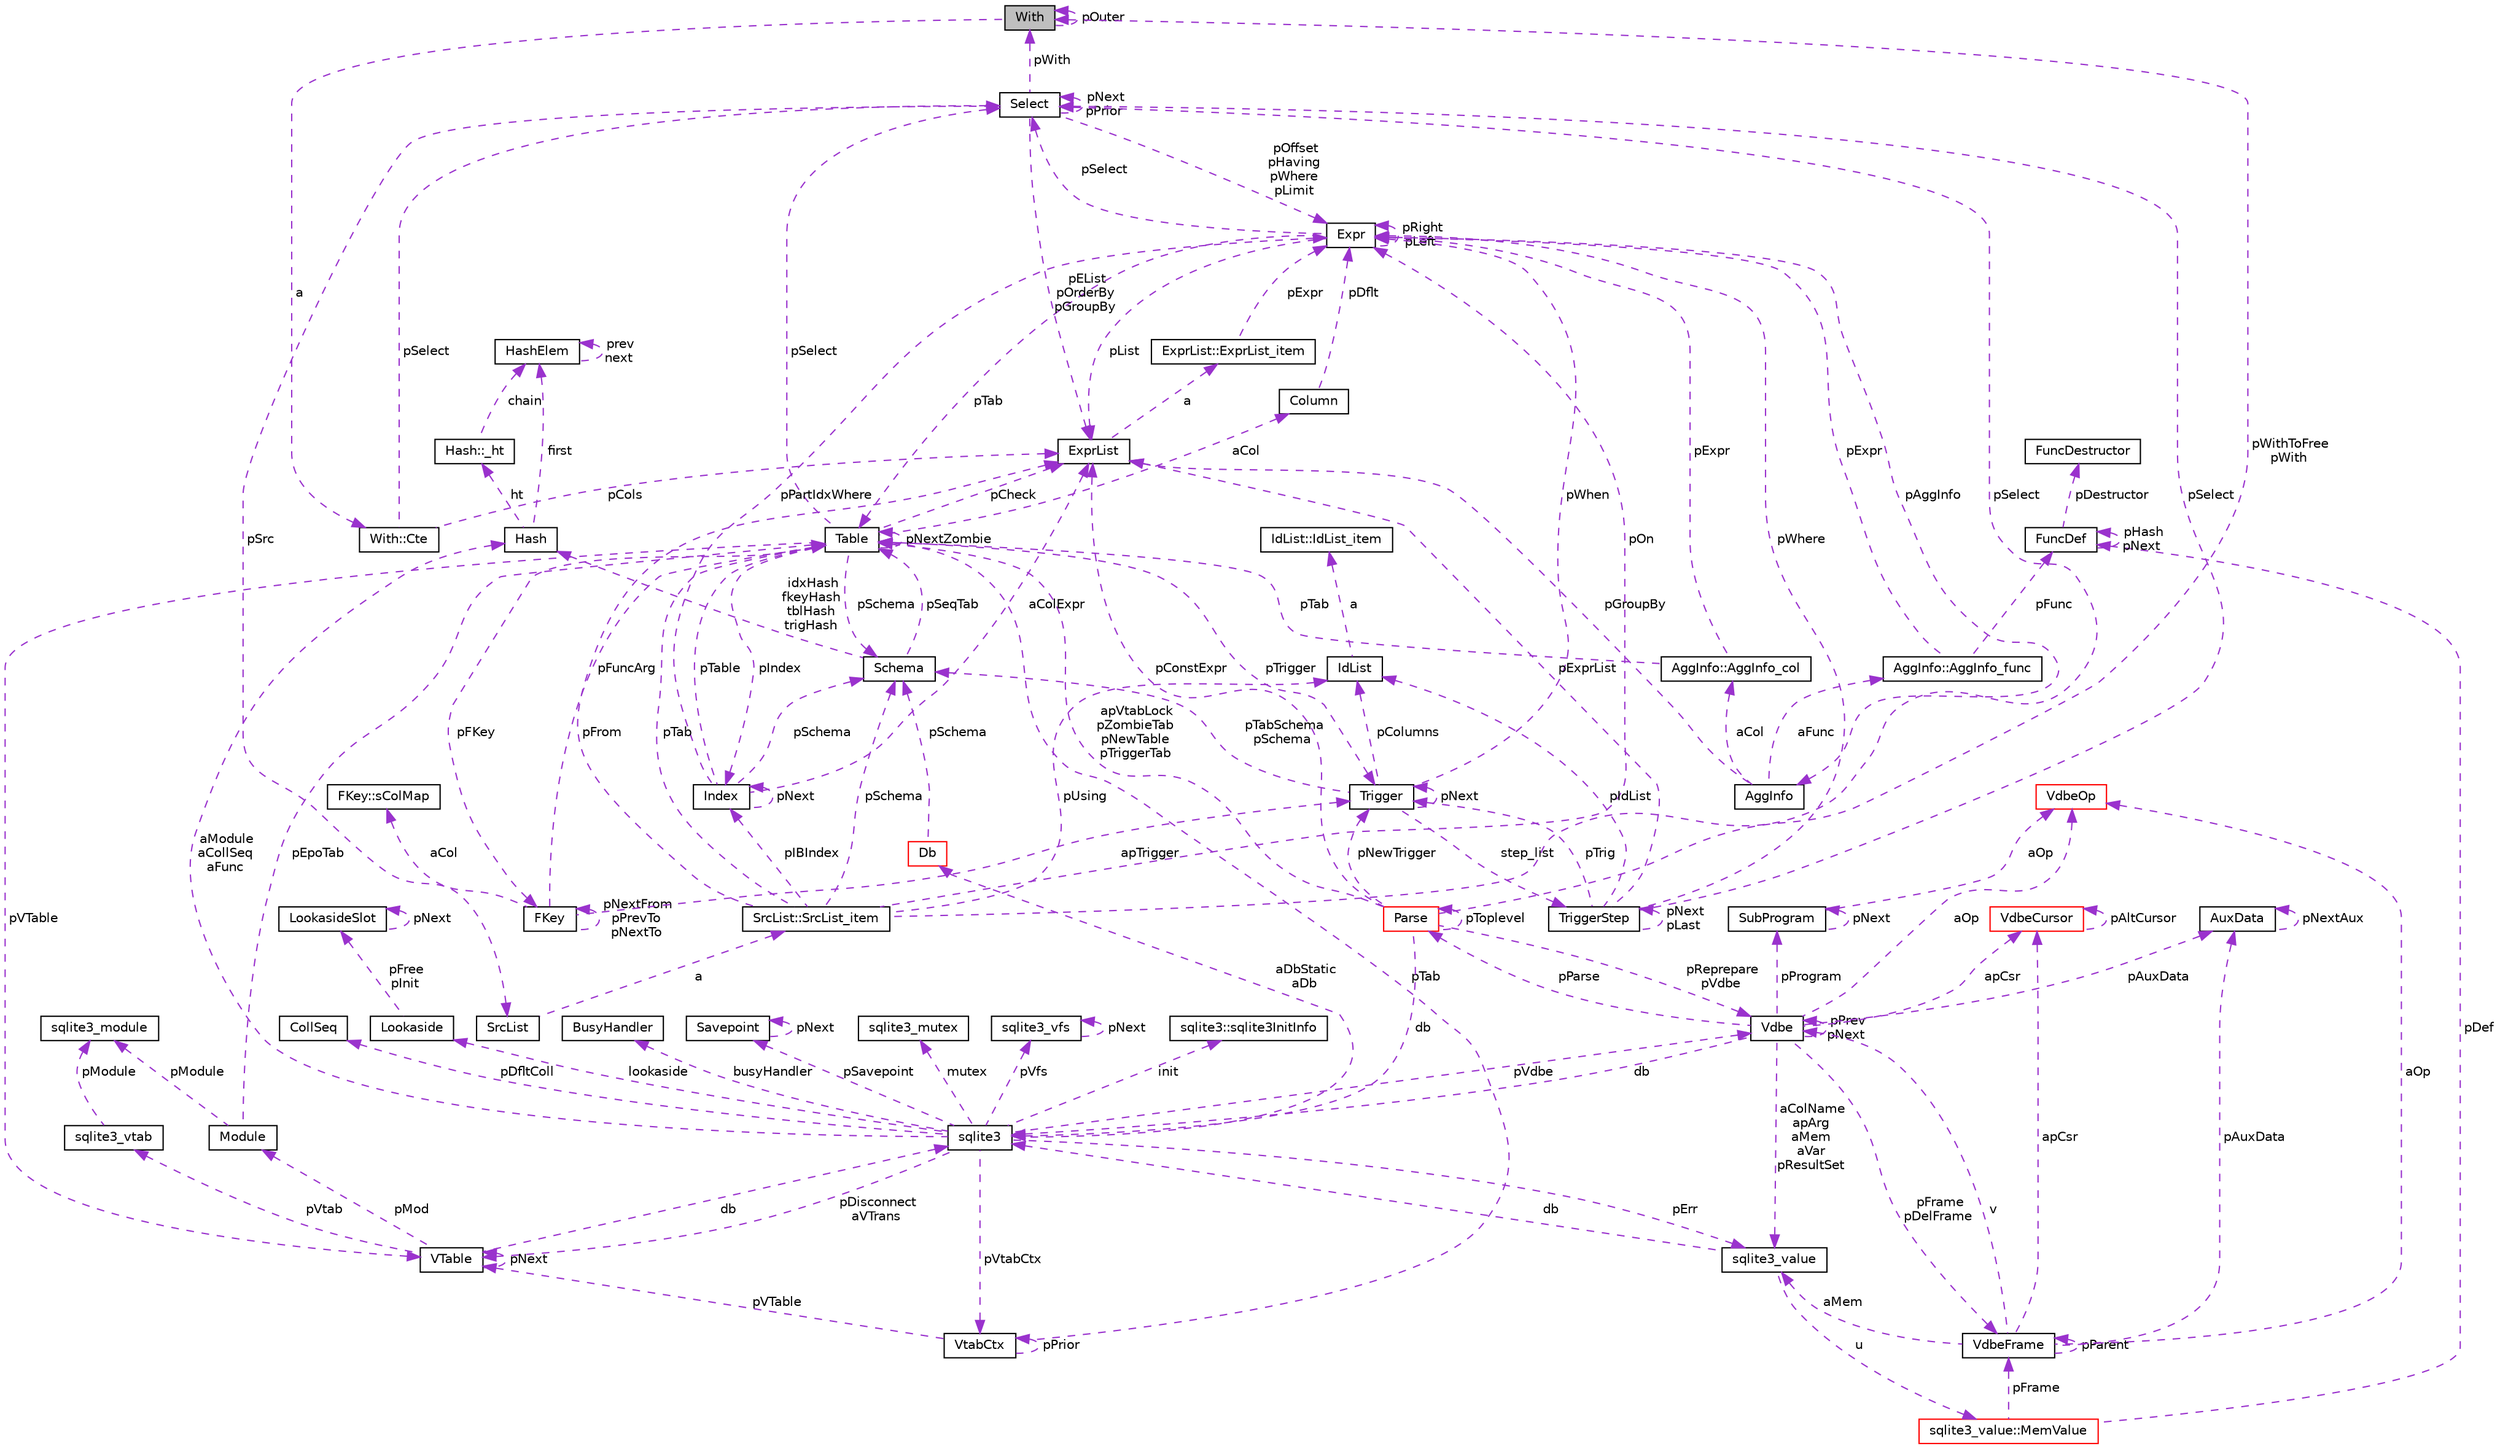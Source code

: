 digraph "With"
{
  edge [fontname="Helvetica",fontsize="10",labelfontname="Helvetica",labelfontsize="10"];
  node [fontname="Helvetica",fontsize="10",shape=record];
  Node1 [label="With",height=0.2,width=0.4,color="black", fillcolor="grey75", style="filled", fontcolor="black"];
  Node2 -> Node1 [dir="back",color="darkorchid3",fontsize="10",style="dashed",label=" a" ,fontname="Helvetica"];
  Node2 [label="With::Cte",height=0.2,width=0.4,color="black", fillcolor="white", style="filled",URL="$structWith_1_1Cte.html"];
  Node3 -> Node2 [dir="back",color="darkorchid3",fontsize="10",style="dashed",label=" pSelect" ,fontname="Helvetica"];
  Node3 [label="Select",height=0.2,width=0.4,color="black", fillcolor="white", style="filled",URL="$structSelect.html"];
  Node4 -> Node3 [dir="back",color="darkorchid3",fontsize="10",style="dashed",label=" pOffset\npHaving\npWhere\npLimit" ,fontname="Helvetica"];
  Node4 [label="Expr",height=0.2,width=0.4,color="black", fillcolor="white", style="filled",URL="$structExpr.html"];
  Node5 -> Node4 [dir="back",color="darkorchid3",fontsize="10",style="dashed",label=" pAggInfo" ,fontname="Helvetica"];
  Node5 [label="AggInfo",height=0.2,width=0.4,color="black", fillcolor="white", style="filled",URL="$structAggInfo.html"];
  Node6 -> Node5 [dir="back",color="darkorchid3",fontsize="10",style="dashed",label=" aCol" ,fontname="Helvetica"];
  Node6 [label="AggInfo::AggInfo_col",height=0.2,width=0.4,color="black", fillcolor="white", style="filled",URL="$structAggInfo_1_1AggInfo__col.html"];
  Node4 -> Node6 [dir="back",color="darkorchid3",fontsize="10",style="dashed",label=" pExpr" ,fontname="Helvetica"];
  Node7 -> Node6 [dir="back",color="darkorchid3",fontsize="10",style="dashed",label=" pTab" ,fontname="Helvetica"];
  Node7 [label="Table",height=0.2,width=0.4,color="black", fillcolor="white", style="filled",URL="$structTable.html"];
  Node8 -> Node7 [dir="back",color="darkorchid3",fontsize="10",style="dashed",label=" pSchema" ,fontname="Helvetica"];
  Node8 [label="Schema",height=0.2,width=0.4,color="black", fillcolor="white", style="filled",URL="$structSchema.html"];
  Node7 -> Node8 [dir="back",color="darkorchid3",fontsize="10",style="dashed",label=" pSeqTab" ,fontname="Helvetica"];
  Node9 -> Node8 [dir="back",color="darkorchid3",fontsize="10",style="dashed",label=" idxHash\nfkeyHash\ntblHash\ntrigHash" ,fontname="Helvetica"];
  Node9 [label="Hash",height=0.2,width=0.4,color="black", fillcolor="white", style="filled",URL="$structHash.html"];
  Node10 -> Node9 [dir="back",color="darkorchid3",fontsize="10",style="dashed",label=" ht" ,fontname="Helvetica"];
  Node10 [label="Hash::_ht",height=0.2,width=0.4,color="black", fillcolor="white", style="filled",URL="$structHash_1_1__ht.html"];
  Node11 -> Node10 [dir="back",color="darkorchid3",fontsize="10",style="dashed",label=" chain" ,fontname="Helvetica"];
  Node11 [label="HashElem",height=0.2,width=0.4,color="black", fillcolor="white", style="filled",URL="$structHashElem.html"];
  Node11 -> Node11 [dir="back",color="darkorchid3",fontsize="10",style="dashed",label=" prev\nnext" ,fontname="Helvetica"];
  Node11 -> Node9 [dir="back",color="darkorchid3",fontsize="10",style="dashed",label=" first" ,fontname="Helvetica"];
  Node12 -> Node7 [dir="back",color="darkorchid3",fontsize="10",style="dashed",label=" aCol" ,fontname="Helvetica"];
  Node12 [label="Column",height=0.2,width=0.4,color="black", fillcolor="white", style="filled",URL="$structColumn.html"];
  Node4 -> Node12 [dir="back",color="darkorchid3",fontsize="10",style="dashed",label=" pDflt" ,fontname="Helvetica"];
  Node13 -> Node7 [dir="back",color="darkorchid3",fontsize="10",style="dashed",label=" pFKey" ,fontname="Helvetica"];
  Node13 [label="FKey",height=0.2,width=0.4,color="black", fillcolor="white", style="filled",URL="$structFKey.html"];
  Node14 -> Node13 [dir="back",color="darkorchid3",fontsize="10",style="dashed",label=" aCol" ,fontname="Helvetica"];
  Node14 [label="FKey::sColMap",height=0.2,width=0.4,color="black", fillcolor="white", style="filled",URL="$structFKey_1_1sColMap.html"];
  Node13 -> Node13 [dir="back",color="darkorchid3",fontsize="10",style="dashed",label=" pNextFrom\npPrevTo\npNextTo" ,fontname="Helvetica"];
  Node7 -> Node13 [dir="back",color="darkorchid3",fontsize="10",style="dashed",label=" pFrom" ,fontname="Helvetica"];
  Node15 -> Node13 [dir="back",color="darkorchid3",fontsize="10",style="dashed",label=" apTrigger" ,fontname="Helvetica"];
  Node15 [label="Trigger",height=0.2,width=0.4,color="black", fillcolor="white", style="filled",URL="$structTrigger.html"];
  Node16 -> Node15 [dir="back",color="darkorchid3",fontsize="10",style="dashed",label=" step_list" ,fontname="Helvetica"];
  Node16 [label="TriggerStep",height=0.2,width=0.4,color="black", fillcolor="white", style="filled",URL="$structTriggerStep.html"];
  Node16 -> Node16 [dir="back",color="darkorchid3",fontsize="10",style="dashed",label=" pNext\npLast" ,fontname="Helvetica"];
  Node4 -> Node16 [dir="back",color="darkorchid3",fontsize="10",style="dashed",label=" pWhere" ,fontname="Helvetica"];
  Node17 -> Node16 [dir="back",color="darkorchid3",fontsize="10",style="dashed",label=" pIdList" ,fontname="Helvetica"];
  Node17 [label="IdList",height=0.2,width=0.4,color="black", fillcolor="white", style="filled",URL="$structIdList.html"];
  Node18 -> Node17 [dir="back",color="darkorchid3",fontsize="10",style="dashed",label=" a" ,fontname="Helvetica"];
  Node18 [label="IdList::IdList_item",height=0.2,width=0.4,color="black", fillcolor="white", style="filled",URL="$structIdList_1_1IdList__item.html"];
  Node3 -> Node16 [dir="back",color="darkorchid3",fontsize="10",style="dashed",label=" pSelect" ,fontname="Helvetica"];
  Node15 -> Node16 [dir="back",color="darkorchid3",fontsize="10",style="dashed",label=" pTrig" ,fontname="Helvetica"];
  Node19 -> Node16 [dir="back",color="darkorchid3",fontsize="10",style="dashed",label=" pExprList" ,fontname="Helvetica"];
  Node19 [label="ExprList",height=0.2,width=0.4,color="black", fillcolor="white", style="filled",URL="$structExprList.html"];
  Node20 -> Node19 [dir="back",color="darkorchid3",fontsize="10",style="dashed",label=" a" ,fontname="Helvetica"];
  Node20 [label="ExprList::ExprList_item",height=0.2,width=0.4,color="black", fillcolor="white", style="filled",URL="$structExprList_1_1ExprList__item.html"];
  Node4 -> Node20 [dir="back",color="darkorchid3",fontsize="10",style="dashed",label=" pExpr" ,fontname="Helvetica"];
  Node8 -> Node15 [dir="back",color="darkorchid3",fontsize="10",style="dashed",label=" pTabSchema\npSchema" ,fontname="Helvetica"];
  Node4 -> Node15 [dir="back",color="darkorchid3",fontsize="10",style="dashed",label=" pWhen" ,fontname="Helvetica"];
  Node17 -> Node15 [dir="back",color="darkorchid3",fontsize="10",style="dashed",label=" pColumns" ,fontname="Helvetica"];
  Node15 -> Node15 [dir="back",color="darkorchid3",fontsize="10",style="dashed",label=" pNext" ,fontname="Helvetica"];
  Node21 -> Node7 [dir="back",color="darkorchid3",fontsize="10",style="dashed",label=" pVTable" ,fontname="Helvetica"];
  Node21 [label="VTable",height=0.2,width=0.4,color="black", fillcolor="white", style="filled",URL="$structVTable.html"];
  Node22 -> Node21 [dir="back",color="darkorchid3",fontsize="10",style="dashed",label=" db" ,fontname="Helvetica"];
  Node22 [label="sqlite3",height=0.2,width=0.4,color="black", fillcolor="white", style="filled",URL="$structsqlite3.html"];
  Node23 -> Node22 [dir="back",color="darkorchid3",fontsize="10",style="dashed",label=" pVdbe" ,fontname="Helvetica"];
  Node23 [label="Vdbe",height=0.2,width=0.4,color="black", fillcolor="white", style="filled",URL="$structVdbe.html"];
  Node23 -> Node23 [dir="back",color="darkorchid3",fontsize="10",style="dashed",label=" pPrev\npNext" ,fontname="Helvetica"];
  Node22 -> Node23 [dir="back",color="darkorchid3",fontsize="10",style="dashed",label=" db" ,fontname="Helvetica"];
  Node24 -> Node23 [dir="back",color="darkorchid3",fontsize="10",style="dashed",label=" aColName\napArg\naMem\naVar\npResultSet" ,fontname="Helvetica"];
  Node24 [label="sqlite3_value",height=0.2,width=0.4,color="black", fillcolor="white", style="filled",URL="$structsqlite3__value.html"];
  Node22 -> Node24 [dir="back",color="darkorchid3",fontsize="10",style="dashed",label=" db" ,fontname="Helvetica"];
  Node25 -> Node24 [dir="back",color="darkorchid3",fontsize="10",style="dashed",label=" u" ,fontname="Helvetica"];
  Node25 [label="sqlite3_value::MemValue",height=0.2,width=0.4,color="red", fillcolor="white", style="filled",URL="$unionsqlite3__value_1_1MemValue.html"];
  Node26 -> Node25 [dir="back",color="darkorchid3",fontsize="10",style="dashed",label=" pFrame" ,fontname="Helvetica"];
  Node26 [label="VdbeFrame",height=0.2,width=0.4,color="black", fillcolor="white", style="filled",URL="$structVdbeFrame.html"];
  Node23 -> Node26 [dir="back",color="darkorchid3",fontsize="10",style="dashed",label=" v" ,fontname="Helvetica"];
  Node24 -> Node26 [dir="back",color="darkorchid3",fontsize="10",style="dashed",label=" aMem" ,fontname="Helvetica"];
  Node26 -> Node26 [dir="back",color="darkorchid3",fontsize="10",style="dashed",label=" pParent" ,fontname="Helvetica"];
  Node27 -> Node26 [dir="back",color="darkorchid3",fontsize="10",style="dashed",label=" pAuxData" ,fontname="Helvetica"];
  Node27 [label="AuxData",height=0.2,width=0.4,color="black", fillcolor="white", style="filled",URL="$structAuxData.html"];
  Node27 -> Node27 [dir="back",color="darkorchid3",fontsize="10",style="dashed",label=" pNextAux" ,fontname="Helvetica"];
  Node28 -> Node26 [dir="back",color="darkorchid3",fontsize="10",style="dashed",label=" apCsr" ,fontname="Helvetica"];
  Node28 [label="VdbeCursor",height=0.2,width=0.4,color="red", fillcolor="white", style="filled",URL="$structVdbeCursor.html"];
  Node28 -> Node28 [dir="back",color="darkorchid3",fontsize="10",style="dashed",label=" pAltCursor" ,fontname="Helvetica"];
  Node29 -> Node26 [dir="back",color="darkorchid3",fontsize="10",style="dashed",label=" aOp" ,fontname="Helvetica"];
  Node29 [label="VdbeOp",height=0.2,width=0.4,color="red", fillcolor="white", style="filled",URL="$structVdbeOp.html"];
  Node30 -> Node25 [dir="back",color="darkorchid3",fontsize="10",style="dashed",label=" pDef" ,fontname="Helvetica"];
  Node30 [label="FuncDef",height=0.2,width=0.4,color="black", fillcolor="white", style="filled",URL="$structFuncDef.html"];
  Node31 -> Node30 [dir="back",color="darkorchid3",fontsize="10",style="dashed",label=" pDestructor" ,fontname="Helvetica"];
  Node31 [label="FuncDestructor",height=0.2,width=0.4,color="black", fillcolor="white", style="filled",URL="$structFuncDestructor.html"];
  Node30 -> Node30 [dir="back",color="darkorchid3",fontsize="10",style="dashed",label=" pHash\npNext" ,fontname="Helvetica"];
  Node26 -> Node23 [dir="back",color="darkorchid3",fontsize="10",style="dashed",label=" pFrame\npDelFrame" ,fontname="Helvetica"];
  Node27 -> Node23 [dir="back",color="darkorchid3",fontsize="10",style="dashed",label=" pAuxData" ,fontname="Helvetica"];
  Node32 -> Node23 [dir="back",color="darkorchid3",fontsize="10",style="dashed",label=" pProgram" ,fontname="Helvetica"];
  Node32 [label="SubProgram",height=0.2,width=0.4,color="black", fillcolor="white", style="filled",URL="$structSubProgram.html"];
  Node32 -> Node32 [dir="back",color="darkorchid3",fontsize="10",style="dashed",label=" pNext" ,fontname="Helvetica"];
  Node29 -> Node32 [dir="back",color="darkorchid3",fontsize="10",style="dashed",label=" aOp" ,fontname="Helvetica"];
  Node28 -> Node23 [dir="back",color="darkorchid3",fontsize="10",style="dashed",label=" apCsr" ,fontname="Helvetica"];
  Node33 -> Node23 [dir="back",color="darkorchid3",fontsize="10",style="dashed",label=" pParse" ,fontname="Helvetica"];
  Node33 [label="Parse",height=0.2,width=0.4,color="red", fillcolor="white", style="filled",URL="$structParse.html"];
  Node23 -> Node33 [dir="back",color="darkorchid3",fontsize="10",style="dashed",label=" pReprepare\npVdbe" ,fontname="Helvetica"];
  Node22 -> Node33 [dir="back",color="darkorchid3",fontsize="10",style="dashed",label=" db" ,fontname="Helvetica"];
  Node1 -> Node33 [dir="back",color="darkorchid3",fontsize="10",style="dashed",label=" pWithToFree\npWith" ,fontname="Helvetica"];
  Node7 -> Node33 [dir="back",color="darkorchid3",fontsize="10",style="dashed",label=" apVtabLock\npZombieTab\npNewTable\npTriggerTab" ,fontname="Helvetica"];
  Node15 -> Node33 [dir="back",color="darkorchid3",fontsize="10",style="dashed",label=" pNewTrigger" ,fontname="Helvetica"];
  Node19 -> Node33 [dir="back",color="darkorchid3",fontsize="10",style="dashed",label=" pConstExpr" ,fontname="Helvetica"];
  Node33 -> Node33 [dir="back",color="darkorchid3",fontsize="10",style="dashed",label=" pToplevel" ,fontname="Helvetica"];
  Node29 -> Node23 [dir="back",color="darkorchid3",fontsize="10",style="dashed",label=" aOp" ,fontname="Helvetica"];
  Node34 -> Node22 [dir="back",color="darkorchid3",fontsize="10",style="dashed",label=" pSavepoint" ,fontname="Helvetica"];
  Node34 [label="Savepoint",height=0.2,width=0.4,color="black", fillcolor="white", style="filled",URL="$structSavepoint.html"];
  Node34 -> Node34 [dir="back",color="darkorchid3",fontsize="10",style="dashed",label=" pNext" ,fontname="Helvetica"];
  Node35 -> Node22 [dir="back",color="darkorchid3",fontsize="10",style="dashed",label=" lookaside" ,fontname="Helvetica"];
  Node35 [label="Lookaside",height=0.2,width=0.4,color="black", fillcolor="white", style="filled",URL="$structLookaside.html"];
  Node36 -> Node35 [dir="back",color="darkorchid3",fontsize="10",style="dashed",label=" pFree\npInit" ,fontname="Helvetica"];
  Node36 [label="LookasideSlot",height=0.2,width=0.4,color="black", fillcolor="white", style="filled",URL="$structLookasideSlot.html"];
  Node36 -> Node36 [dir="back",color="darkorchid3",fontsize="10",style="dashed",label=" pNext" ,fontname="Helvetica"];
  Node24 -> Node22 [dir="back",color="darkorchid3",fontsize="10",style="dashed",label=" pErr" ,fontname="Helvetica"];
  Node37 -> Node22 [dir="back",color="darkorchid3",fontsize="10",style="dashed",label=" mutex" ,fontname="Helvetica"];
  Node37 [label="sqlite3_mutex",height=0.2,width=0.4,color="black", fillcolor="white", style="filled",URL="$structsqlite3__mutex.html"];
  Node38 -> Node22 [dir="back",color="darkorchid3",fontsize="10",style="dashed",label=" pVfs" ,fontname="Helvetica"];
  Node38 [label="sqlite3_vfs",height=0.2,width=0.4,color="black", fillcolor="white", style="filled",URL="$structsqlite3__vfs.html"];
  Node38 -> Node38 [dir="back",color="darkorchid3",fontsize="10",style="dashed",label=" pNext" ,fontname="Helvetica"];
  Node39 -> Node22 [dir="back",color="darkorchid3",fontsize="10",style="dashed",label=" init" ,fontname="Helvetica"];
  Node39 [label="sqlite3::sqlite3InitInfo",height=0.2,width=0.4,color="black", fillcolor="white", style="filled",URL="$structsqlite3_1_1sqlite3InitInfo.html"];
  Node40 -> Node22 [dir="back",color="darkorchid3",fontsize="10",style="dashed",label=" busyHandler" ,fontname="Helvetica"];
  Node40 [label="BusyHandler",height=0.2,width=0.4,color="black", fillcolor="white", style="filled",URL="$structBusyHandler.html"];
  Node41 -> Node22 [dir="back",color="darkorchid3",fontsize="10",style="dashed",label=" pVtabCtx" ,fontname="Helvetica"];
  Node41 [label="VtabCtx",height=0.2,width=0.4,color="black", fillcolor="white", style="filled",URL="$structVtabCtx.html"];
  Node41 -> Node41 [dir="back",color="darkorchid3",fontsize="10",style="dashed",label=" pPrior" ,fontname="Helvetica"];
  Node21 -> Node41 [dir="back",color="darkorchid3",fontsize="10",style="dashed",label=" pVTable" ,fontname="Helvetica"];
  Node7 -> Node41 [dir="back",color="darkorchid3",fontsize="10",style="dashed",label=" pTab" ,fontname="Helvetica"];
  Node42 -> Node22 [dir="back",color="darkorchid3",fontsize="10",style="dashed",label=" pDfltColl" ,fontname="Helvetica"];
  Node42 [label="CollSeq",height=0.2,width=0.4,color="black", fillcolor="white", style="filled",URL="$structCollSeq.html"];
  Node21 -> Node22 [dir="back",color="darkorchid3",fontsize="10",style="dashed",label=" pDisconnect\naVTrans" ,fontname="Helvetica"];
  Node43 -> Node22 [dir="back",color="darkorchid3",fontsize="10",style="dashed",label=" aDbStatic\naDb" ,fontname="Helvetica"];
  Node43 [label="Db",height=0.2,width=0.4,color="red", fillcolor="white", style="filled",URL="$structDb.html"];
  Node8 -> Node43 [dir="back",color="darkorchid3",fontsize="10",style="dashed",label=" pSchema" ,fontname="Helvetica"];
  Node9 -> Node22 [dir="back",color="darkorchid3",fontsize="10",style="dashed",label=" aModule\naCollSeq\naFunc" ,fontname="Helvetica"];
  Node21 -> Node21 [dir="back",color="darkorchid3",fontsize="10",style="dashed",label=" pNext" ,fontname="Helvetica"];
  Node44 -> Node21 [dir="back",color="darkorchid3",fontsize="10",style="dashed",label=" pMod" ,fontname="Helvetica"];
  Node44 [label="Module",height=0.2,width=0.4,color="black", fillcolor="white", style="filled",URL="$structModule.html"];
  Node45 -> Node44 [dir="back",color="darkorchid3",fontsize="10",style="dashed",label=" pModule" ,fontname="Helvetica"];
  Node45 [label="sqlite3_module",height=0.2,width=0.4,color="black", fillcolor="white", style="filled",URL="$structsqlite3__module.html"];
  Node7 -> Node44 [dir="back",color="darkorchid3",fontsize="10",style="dashed",label=" pEpoTab" ,fontname="Helvetica"];
  Node46 -> Node21 [dir="back",color="darkorchid3",fontsize="10",style="dashed",label=" pVtab" ,fontname="Helvetica"];
  Node46 [label="sqlite3_vtab",height=0.2,width=0.4,color="black", fillcolor="white", style="filled",URL="$structsqlite3__vtab.html"];
  Node45 -> Node46 [dir="back",color="darkorchid3",fontsize="10",style="dashed",label=" pModule" ,fontname="Helvetica"];
  Node7 -> Node7 [dir="back",color="darkorchid3",fontsize="10",style="dashed",label=" pNextZombie" ,fontname="Helvetica"];
  Node15 -> Node7 [dir="back",color="darkorchid3",fontsize="10",style="dashed",label=" pTrigger" ,fontname="Helvetica"];
  Node3 -> Node7 [dir="back",color="darkorchid3",fontsize="10",style="dashed",label=" pSelect" ,fontname="Helvetica"];
  Node19 -> Node7 [dir="back",color="darkorchid3",fontsize="10",style="dashed",label=" pCheck" ,fontname="Helvetica"];
  Node47 -> Node7 [dir="back",color="darkorchid3",fontsize="10",style="dashed",label=" pIndex" ,fontname="Helvetica"];
  Node47 [label="Index",height=0.2,width=0.4,color="black", fillcolor="white", style="filled",URL="$structIndex.html"];
  Node8 -> Node47 [dir="back",color="darkorchid3",fontsize="10",style="dashed",label=" pSchema" ,fontname="Helvetica"];
  Node4 -> Node47 [dir="back",color="darkorchid3",fontsize="10",style="dashed",label=" pPartIdxWhere" ,fontname="Helvetica"];
  Node7 -> Node47 [dir="back",color="darkorchid3",fontsize="10",style="dashed",label=" pTable" ,fontname="Helvetica"];
  Node19 -> Node47 [dir="back",color="darkorchid3",fontsize="10",style="dashed",label=" aColExpr" ,fontname="Helvetica"];
  Node47 -> Node47 [dir="back",color="darkorchid3",fontsize="10",style="dashed",label=" pNext" ,fontname="Helvetica"];
  Node48 -> Node5 [dir="back",color="darkorchid3",fontsize="10",style="dashed",label=" aFunc" ,fontname="Helvetica"];
  Node48 [label="AggInfo::AggInfo_func",height=0.2,width=0.4,color="black", fillcolor="white", style="filled",URL="$structAggInfo_1_1AggInfo__func.html"];
  Node4 -> Node48 [dir="back",color="darkorchid3",fontsize="10",style="dashed",label=" pExpr" ,fontname="Helvetica"];
  Node30 -> Node48 [dir="back",color="darkorchid3",fontsize="10",style="dashed",label=" pFunc" ,fontname="Helvetica"];
  Node19 -> Node5 [dir="back",color="darkorchid3",fontsize="10",style="dashed",label=" pGroupBy" ,fontname="Helvetica"];
  Node4 -> Node4 [dir="back",color="darkorchid3",fontsize="10",style="dashed",label=" pRight\npLeft" ,fontname="Helvetica"];
  Node7 -> Node4 [dir="back",color="darkorchid3",fontsize="10",style="dashed",label=" pTab" ,fontname="Helvetica"];
  Node3 -> Node4 [dir="back",color="darkorchid3",fontsize="10",style="dashed",label=" pSelect" ,fontname="Helvetica"];
  Node19 -> Node4 [dir="back",color="darkorchid3",fontsize="10",style="dashed",label=" pList" ,fontname="Helvetica"];
  Node1 -> Node3 [dir="back",color="darkorchid3",fontsize="10",style="dashed",label=" pWith" ,fontname="Helvetica"];
  Node3 -> Node3 [dir="back",color="darkorchid3",fontsize="10",style="dashed",label=" pNext\npPrior" ,fontname="Helvetica"];
  Node49 -> Node3 [dir="back",color="darkorchid3",fontsize="10",style="dashed",label=" pSrc" ,fontname="Helvetica"];
  Node49 [label="SrcList",height=0.2,width=0.4,color="black", fillcolor="white", style="filled",URL="$structSrcList.html"];
  Node50 -> Node49 [dir="back",color="darkorchid3",fontsize="10",style="dashed",label=" a" ,fontname="Helvetica"];
  Node50 [label="SrcList::SrcList_item",height=0.2,width=0.4,color="black", fillcolor="white", style="filled",URL="$structSrcList_1_1SrcList__item.html"];
  Node8 -> Node50 [dir="back",color="darkorchid3",fontsize="10",style="dashed",label=" pSchema" ,fontname="Helvetica"];
  Node4 -> Node50 [dir="back",color="darkorchid3",fontsize="10",style="dashed",label=" pOn" ,fontname="Helvetica"];
  Node17 -> Node50 [dir="back",color="darkorchid3",fontsize="10",style="dashed",label=" pUsing" ,fontname="Helvetica"];
  Node7 -> Node50 [dir="back",color="darkorchid3",fontsize="10",style="dashed",label=" pTab" ,fontname="Helvetica"];
  Node3 -> Node50 [dir="back",color="darkorchid3",fontsize="10",style="dashed",label=" pSelect" ,fontname="Helvetica"];
  Node47 -> Node50 [dir="back",color="darkorchid3",fontsize="10",style="dashed",label=" pIBIndex" ,fontname="Helvetica"];
  Node19 -> Node50 [dir="back",color="darkorchid3",fontsize="10",style="dashed",label=" pFuncArg" ,fontname="Helvetica"];
  Node19 -> Node3 [dir="back",color="darkorchid3",fontsize="10",style="dashed",label=" pEList\npOrderBy\npGroupBy" ,fontname="Helvetica"];
  Node19 -> Node2 [dir="back",color="darkorchid3",fontsize="10",style="dashed",label=" pCols" ,fontname="Helvetica"];
  Node1 -> Node1 [dir="back",color="darkorchid3",fontsize="10",style="dashed",label=" pOuter" ,fontname="Helvetica"];
}

